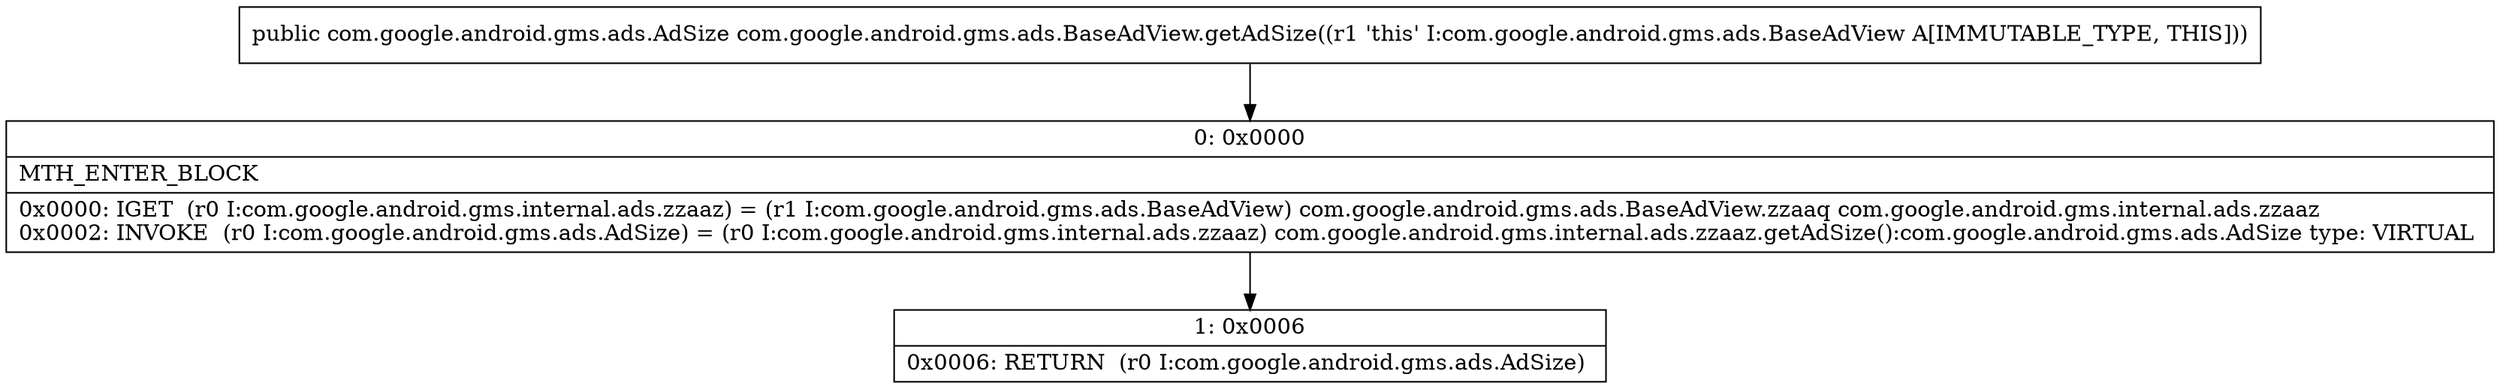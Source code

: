 digraph "CFG forcom.google.android.gms.ads.BaseAdView.getAdSize()Lcom\/google\/android\/gms\/ads\/AdSize;" {
Node_0 [shape=record,label="{0\:\ 0x0000|MTH_ENTER_BLOCK\l|0x0000: IGET  (r0 I:com.google.android.gms.internal.ads.zzaaz) = (r1 I:com.google.android.gms.ads.BaseAdView) com.google.android.gms.ads.BaseAdView.zzaaq com.google.android.gms.internal.ads.zzaaz \l0x0002: INVOKE  (r0 I:com.google.android.gms.ads.AdSize) = (r0 I:com.google.android.gms.internal.ads.zzaaz) com.google.android.gms.internal.ads.zzaaz.getAdSize():com.google.android.gms.ads.AdSize type: VIRTUAL \l}"];
Node_1 [shape=record,label="{1\:\ 0x0006|0x0006: RETURN  (r0 I:com.google.android.gms.ads.AdSize) \l}"];
MethodNode[shape=record,label="{public com.google.android.gms.ads.AdSize com.google.android.gms.ads.BaseAdView.getAdSize((r1 'this' I:com.google.android.gms.ads.BaseAdView A[IMMUTABLE_TYPE, THIS])) }"];
MethodNode -> Node_0;
Node_0 -> Node_1;
}

